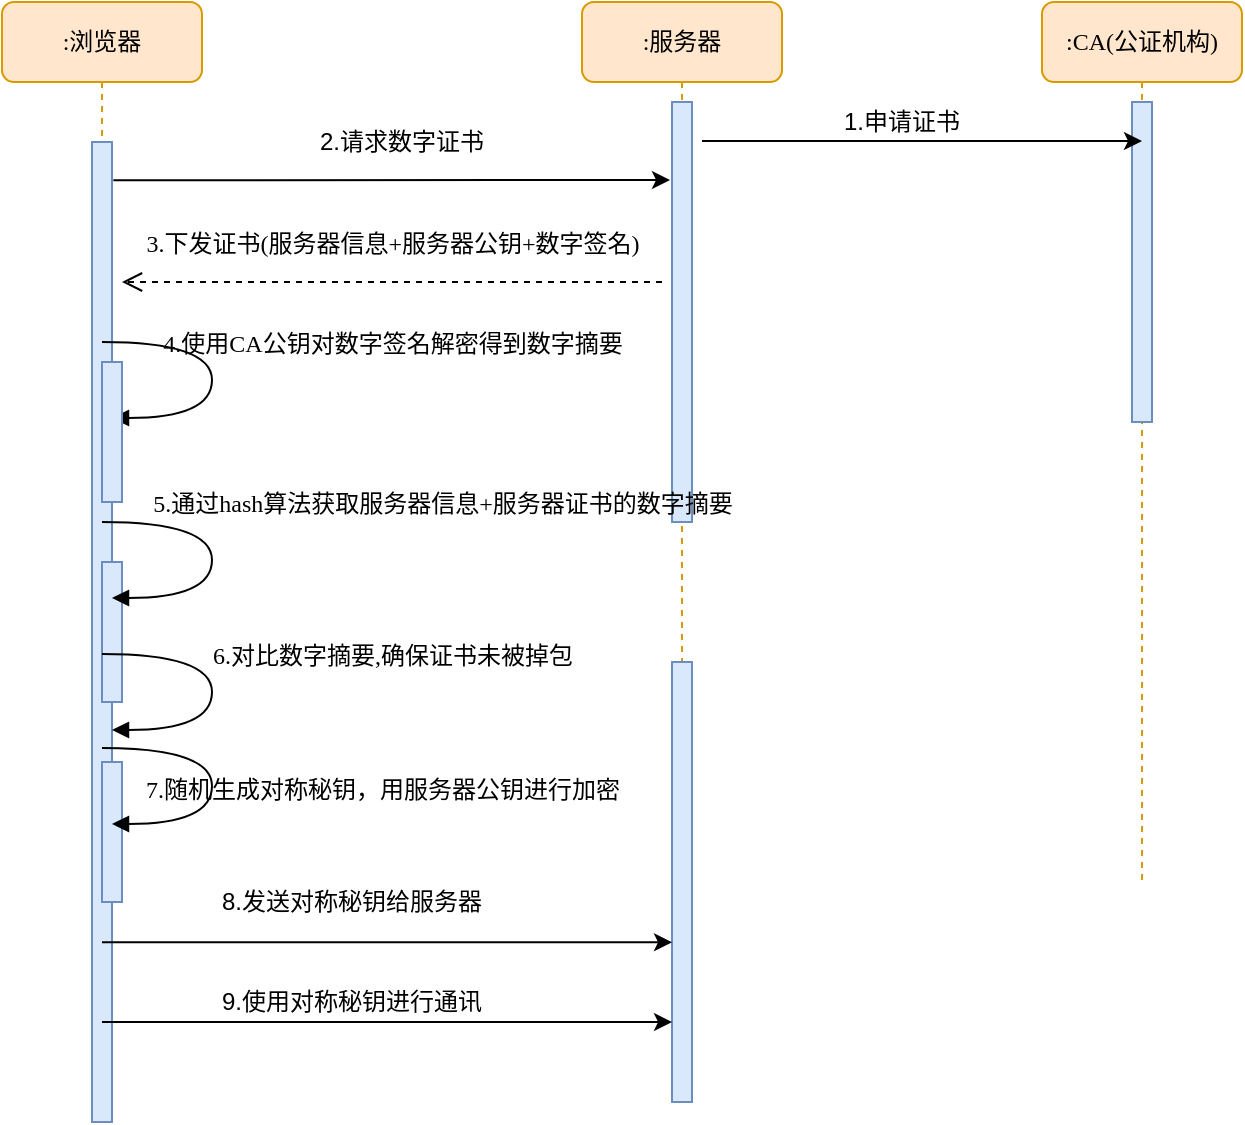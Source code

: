<mxfile version="12.5.1" type="github"><diagram name="Page-1" id="13e1069c-82ec-6db2-03f1-153e76fe0fe0"><mxGraphModel dx="773" dy="427" grid="1" gridSize="10" guides="1" tooltips="1" connect="1" arrows="1" fold="1" page="1" pageScale="1" pageWidth="1100" pageHeight="850" background="#ffffff" math="0" shadow="0"><root><mxCell id="0"/><mxCell id="1" parent="0"/><mxCell id="7baba1c4bc27f4b0-2" value=":服务器" style="shape=umlLifeline;perimeter=lifelinePerimeter;whiteSpace=wrap;html=1;container=1;collapsible=0;recursiveResize=0;outlineConnect=0;rounded=1;shadow=0;comic=0;labelBackgroundColor=none;strokeWidth=1;fontFamily=Verdana;fontSize=12;align=center;fillColor=#ffe6cc;strokeColor=#d79b00;" parent="1" vertex="1"><mxGeometry x="390" y="80" width="100" height="550" as="geometry"/></mxCell><mxCell id="7baba1c4bc27f4b0-10" value="" style="html=1;points=[];perimeter=orthogonalPerimeter;rounded=0;shadow=0;comic=0;labelBackgroundColor=none;strokeWidth=1;fontFamily=Verdana;fontSize=12;align=center;fillColor=#dae8fc;strokeColor=#6c8ebf;" parent="7baba1c4bc27f4b0-2" vertex="1"><mxGeometry x="45" y="50" width="10" height="210" as="geometry"/></mxCell><mxCell id="leQRQor99E0ZTcQCe0MW-17" value="" style="html=1;points=[];perimeter=orthogonalPerimeter;rounded=0;shadow=0;comic=0;labelBackgroundColor=none;strokeWidth=1;fontFamily=Verdana;fontSize=12;align=center;fillColor=#dae8fc;strokeColor=#6c8ebf;" vertex="1" parent="7baba1c4bc27f4b0-2"><mxGeometry x="45" y="330" width="10" height="220" as="geometry"/></mxCell><mxCell id="7baba1c4bc27f4b0-3" value=":CA(公证机构)" style="shape=umlLifeline;perimeter=lifelinePerimeter;whiteSpace=wrap;html=1;container=1;collapsible=0;recursiveResize=0;outlineConnect=0;rounded=1;shadow=0;comic=0;labelBackgroundColor=none;strokeWidth=1;fontFamily=Verdana;fontSize=12;align=center;fillColor=#ffe6cc;strokeColor=#d79b00;" parent="1" vertex="1"><mxGeometry x="620" y="80" width="100" height="440" as="geometry"/></mxCell><mxCell id="7baba1c4bc27f4b0-13" value="" style="html=1;points=[];perimeter=orthogonalPerimeter;rounded=0;shadow=0;comic=0;labelBackgroundColor=none;strokeWidth=1;fontFamily=Verdana;fontSize=12;align=center;fillColor=#dae8fc;strokeColor=#6c8ebf;" parent="7baba1c4bc27f4b0-3" vertex="1"><mxGeometry x="45" y="50" width="10" height="160" as="geometry"/></mxCell><mxCell id="7baba1c4bc27f4b0-8" value=":浏览器" style="shape=umlLifeline;perimeter=lifelinePerimeter;whiteSpace=wrap;html=1;container=1;collapsible=0;recursiveResize=0;outlineConnect=0;rounded=1;shadow=0;comic=0;labelBackgroundColor=none;strokeWidth=1;fontFamily=Verdana;fontSize=12;align=center;fillColor=#ffe6cc;strokeColor=#d79b00;" parent="1" vertex="1"><mxGeometry x="100" y="80" width="100" height="560" as="geometry"/></mxCell><mxCell id="7baba1c4bc27f4b0-9" value="" style="html=1;points=[];perimeter=orthogonalPerimeter;rounded=0;shadow=0;comic=0;labelBackgroundColor=none;strokeWidth=1;fontFamily=Verdana;fontSize=12;align=center;fillColor=#dae8fc;strokeColor=#6c8ebf;" parent="7baba1c4bc27f4b0-8" vertex="1"><mxGeometry x="45" y="70" width="10" height="490" as="geometry"/></mxCell><mxCell id="_tAtlndqi4DHkHifaJOw-1" value="" style="endArrow=classic;html=1;exitX=1.067;exitY=0.039;exitDx=0;exitDy=0;exitPerimeter=0;" parent="1" edge="1" source="7baba1c4bc27f4b0-9"><mxGeometry width="50" height="50" relative="1" as="geometry"><mxPoint x="160" y="210" as="sourcePoint"/><mxPoint x="434" y="169" as="targetPoint"/><Array as="points"><mxPoint x="420" y="169"/></Array></mxGeometry></mxCell><mxCell id="_tAtlndqi4DHkHifaJOw-2" value="2.请求数字证书" style="text;html=1;strokeColor=none;fillColor=none;align=center;verticalAlign=middle;whiteSpace=wrap;rounded=0;" parent="1" vertex="1"><mxGeometry x="250" y="140" width="100" height="20" as="geometry"/></mxCell><mxCell id="_tAtlndqi4DHkHifaJOw-5" value="3.下发证书(服务器信息+服务器公钥+数字签名)" style="html=1;verticalAlign=bottom;endArrow=open;dashed=1;endSize=8;labelBackgroundColor=none;fontFamily=Verdana;fontSize=12;edgeStyle=elbowEdgeStyle;elbow=vertical;" parent="1" edge="1"><mxGeometry y="-10" relative="1" as="geometry"><mxPoint x="160" y="220" as="targetPoint"/><Array as="points"/><mxPoint x="430" y="220" as="sourcePoint"/><mxPoint as="offset"/></mxGeometry></mxCell><mxCell id="_tAtlndqi4DHkHifaJOw-7" value="" style="endArrow=classic;html=1;exitX=0.933;exitY=0.239;exitDx=0;exitDy=0;exitPerimeter=0;" parent="1" target="leQRQor99E0ZTcQCe0MW-17" edge="1"><mxGeometry width="50" height="50" relative="1" as="geometry"><mxPoint x="150" y="550.16" as="sourcePoint"/><mxPoint x="275.67" y="550" as="targetPoint"/></mxGeometry></mxCell><mxCell id="leQRQor99E0ZTcQCe0MW-3" value="4.使用CA公钥对数字签名解密得到数字摘要" style="html=1;verticalAlign=bottom;endArrow=block;labelBackgroundColor=none;fontFamily=Verdana;fontSize=12;elbow=vertical;edgeStyle=orthogonalEdgeStyle;curved=1;entryX=1;entryY=0.286;entryPerimeter=0;exitX=1.038;exitY=0.345;exitPerimeter=0;" edge="1" parent="1"><mxGeometry x="-0.231" y="-91" relative="1" as="geometry"><mxPoint x="150" y="250" as="sourcePoint"/><mxPoint x="155" y="288" as="targetPoint"/><Array as="points"><mxPoint x="205" y="250"/><mxPoint x="205" y="288"/></Array><mxPoint x="181" y="10" as="offset"/></mxGeometry></mxCell><mxCell id="leQRQor99E0ZTcQCe0MW-4" value="" style="html=1;points=[];perimeter=orthogonalPerimeter;rounded=0;shadow=0;comic=0;labelBackgroundColor=none;strokeWidth=1;fontFamily=Verdana;fontSize=12;align=center;fillColor=#dae8fc;strokeColor=#6c8ebf;" vertex="1" parent="1"><mxGeometry x="150" y="260" width="10" height="70" as="geometry"/></mxCell><mxCell id="leQRQor99E0ZTcQCe0MW-11" value="" style="html=1;points=[];perimeter=orthogonalPerimeter;rounded=0;shadow=0;comic=0;labelBackgroundColor=none;strokeWidth=1;fontFamily=Verdana;fontSize=12;align=center;fillColor=#dae8fc;strokeColor=#6c8ebf;" vertex="1" parent="1"><mxGeometry x="150" y="360" width="10" height="70" as="geometry"/></mxCell><mxCell id="leQRQor99E0ZTcQCe0MW-12" value="5.通过hash算法获取服务器信息+服务器证书的数字摘要" style="html=1;verticalAlign=bottom;endArrow=block;labelBackgroundColor=none;fontFamily=Verdana;fontSize=12;elbow=vertical;edgeStyle=orthogonalEdgeStyle;curved=1;entryX=1;entryY=0.286;entryPerimeter=0;exitX=1.038;exitY=0.345;exitPerimeter=0;" edge="1" parent="1"><mxGeometry x="-0.231" y="115" relative="1" as="geometry"><mxPoint x="150" y="340" as="sourcePoint"/><mxPoint x="155" y="378" as="targetPoint"/><Array as="points"><mxPoint x="205" y="340"/><mxPoint x="205" y="378"/></Array><mxPoint as="offset"/></mxGeometry></mxCell><mxCell id="leQRQor99E0ZTcQCe0MW-14" value="6.对比数字摘要,确保证书未被掉包" style="html=1;verticalAlign=bottom;endArrow=block;labelBackgroundColor=none;fontFamily=Verdana;fontSize=12;elbow=vertical;edgeStyle=orthogonalEdgeStyle;curved=1;entryX=1;entryY=0.286;entryPerimeter=0;exitX=1.038;exitY=0.345;exitPerimeter=0;" edge="1" parent="1"><mxGeometry x="-0.231" y="-91" relative="1" as="geometry"><mxPoint x="150" y="406" as="sourcePoint"/><mxPoint x="155" y="444" as="targetPoint"/><Array as="points"><mxPoint x="205" y="406"/><mxPoint x="205" y="444"/></Array><mxPoint x="181" y="10" as="offset"/></mxGeometry></mxCell><mxCell id="leQRQor99E0ZTcQCe0MW-15" value="" style="html=1;points=[];perimeter=orthogonalPerimeter;rounded=0;shadow=0;comic=0;labelBackgroundColor=none;strokeWidth=1;fontFamily=Verdana;fontSize=12;align=center;fillColor=#dae8fc;strokeColor=#6c8ebf;" vertex="1" parent="1"><mxGeometry x="150" y="460" width="10" height="70" as="geometry"/></mxCell><mxCell id="leQRQor99E0ZTcQCe0MW-16" value="7.随机生成对称秘钥，用服务器公钥进行加密" style="html=1;verticalAlign=bottom;endArrow=block;labelBackgroundColor=none;fontFamily=Verdana;fontSize=12;elbow=vertical;edgeStyle=orthogonalEdgeStyle;curved=1;entryX=1;entryY=0.286;entryPerimeter=0;exitX=1.038;exitY=0.345;exitPerimeter=0;" edge="1" parent="1"><mxGeometry x="0.301" y="-85" relative="1" as="geometry"><mxPoint x="150" y="453" as="sourcePoint"/><mxPoint x="155" y="491" as="targetPoint"/><Array as="points"><mxPoint x="205" y="453"/><mxPoint x="205" y="491"/></Array><mxPoint x="85" y="77" as="offset"/></mxGeometry></mxCell><mxCell id="leQRQor99E0ZTcQCe0MW-18" value="8.发送对称秘钥给服务器" style="text;html=1;strokeColor=none;fillColor=none;align=center;verticalAlign=middle;whiteSpace=wrap;rounded=0;" vertex="1" parent="1"><mxGeometry x="200" y="520" width="150" height="20" as="geometry"/></mxCell><mxCell id="leQRQor99E0ZTcQCe0MW-20" value="" style="endArrow=classic;html=1;exitX=0.933;exitY=0.239;exitDx=0;exitDy=0;exitPerimeter=0;" edge="1" parent="1"><mxGeometry width="50" height="50" relative="1" as="geometry"><mxPoint x="150" y="590" as="sourcePoint"/><mxPoint x="435" y="590" as="targetPoint"/></mxGeometry></mxCell><mxCell id="leQRQor99E0ZTcQCe0MW-24" value="9.使用对称秘钥进行通讯" style="text;html=1;strokeColor=none;fillColor=none;align=center;verticalAlign=middle;whiteSpace=wrap;rounded=0;" vertex="1" parent="1"><mxGeometry x="200" y="570" width="150" height="20" as="geometry"/></mxCell><mxCell id="leQRQor99E0ZTcQCe0MW-25" value="" style="endArrow=classic;html=1;" edge="1" parent="1"><mxGeometry width="50" height="50" relative="1" as="geometry"><mxPoint x="450" y="149.5" as="sourcePoint"/><mxPoint x="670" y="149.5" as="targetPoint"/><Array as="points"/></mxGeometry></mxCell><mxCell id="leQRQor99E0ZTcQCe0MW-26" value="1.申请证书" style="text;html=1;strokeColor=none;fillColor=none;align=center;verticalAlign=middle;whiteSpace=wrap;rounded=0;" vertex="1" parent="1"><mxGeometry x="500" y="130" width="100" height="20" as="geometry"/></mxCell></root></mxGraphModel></diagram></mxfile>